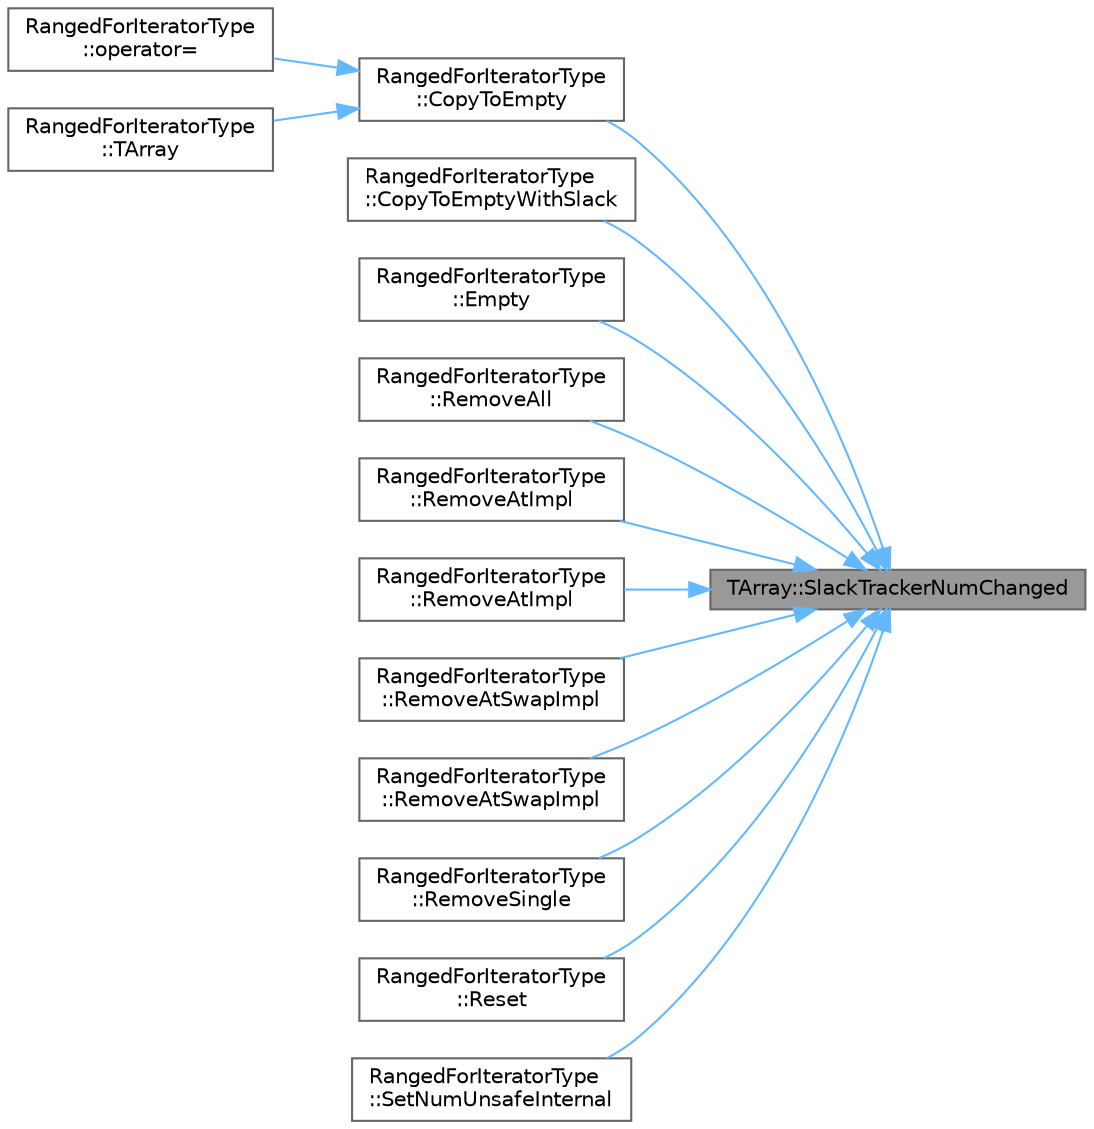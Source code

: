 digraph "TArray::SlackTrackerNumChanged"
{
 // INTERACTIVE_SVG=YES
 // LATEX_PDF_SIZE
  bgcolor="transparent";
  edge [fontname=Helvetica,fontsize=10,labelfontname=Helvetica,labelfontsize=10];
  node [fontname=Helvetica,fontsize=10,shape=box,height=0.2,width=0.4];
  rankdir="RL";
  Node1 [id="Node000001",label="TArray::SlackTrackerNumChanged",height=0.2,width=0.4,color="gray40", fillcolor="grey60", style="filled", fontcolor="black",tooltip=" "];
  Node1 -> Node2 [id="edge1_Node000001_Node000002",dir="back",color="steelblue1",style="solid",tooltip=" "];
  Node2 [id="Node000002",label="RangedForIteratorType\l::CopyToEmpty",height=0.2,width=0.4,color="grey40", fillcolor="white", style="filled",URL="$d4/d52/classTArray.html#a6629a8de3a8abbd6db7be9ec04b73eac",tooltip=" "];
  Node2 -> Node3 [id="edge2_Node000002_Node000003",dir="back",color="steelblue1",style="solid",tooltip=" "];
  Node3 [id="Node000003",label="RangedForIteratorType\l::operator=",height=0.2,width=0.4,color="grey40", fillcolor="white", style="filled",URL="$d4/d52/classTArray.html#a0ea19f3559915a2314076b93ec39fea5",tooltip=" "];
  Node2 -> Node4 [id="edge3_Node000002_Node000004",dir="back",color="steelblue1",style="solid",tooltip=" "];
  Node4 [id="Node000004",label="RangedForIteratorType\l::TArray",height=0.2,width=0.4,color="grey40", fillcolor="white", style="filled",URL="$d4/d52/classTArray.html#a513e4b5e9e134758b6728bde388325de",tooltip=" "];
  Node1 -> Node5 [id="edge4_Node000001_Node000005",dir="back",color="steelblue1",style="solid",tooltip=" "];
  Node5 [id="Node000005",label="RangedForIteratorType\l::CopyToEmptyWithSlack",height=0.2,width=0.4,color="grey40", fillcolor="white", style="filled",URL="$d4/d52/classTArray.html#acb026d70b43815968d0e3e07fde96240",tooltip=" "];
  Node1 -> Node6 [id="edge5_Node000001_Node000006",dir="back",color="steelblue1",style="solid",tooltip=" "];
  Node6 [id="Node000006",label="RangedForIteratorType\l::Empty",height=0.2,width=0.4,color="grey40", fillcolor="white", style="filled",URL="$d4/d52/classTArray.html#ae4faf7d28150050064620a725e5df3c2",tooltip=" "];
  Node1 -> Node7 [id="edge6_Node000001_Node000007",dir="back",color="steelblue1",style="solid",tooltip=" "];
  Node7 [id="Node000007",label="RangedForIteratorType\l::RemoveAll",height=0.2,width=0.4,color="grey40", fillcolor="white", style="filled",URL="$d4/d52/classTArray.html#a88ecccd4a73227412a020eac5cb840dc",tooltip=" "];
  Node1 -> Node8 [id="edge7_Node000001_Node000008",dir="back",color="steelblue1",style="solid",tooltip=" "];
  Node8 [id="Node000008",label="RangedForIteratorType\l::RemoveAtImpl",height=0.2,width=0.4,color="grey40", fillcolor="white", style="filled",URL="$d4/d52/classTArray.html#a825d241f5c878cc3257125deedf95f93",tooltip=" "];
  Node1 -> Node9 [id="edge8_Node000001_Node000009",dir="back",color="steelblue1",style="solid",tooltip=" "];
  Node9 [id="Node000009",label="RangedForIteratorType\l::RemoveAtImpl",height=0.2,width=0.4,color="grey40", fillcolor="white", style="filled",URL="$d4/d52/classTArray.html#a4ad5a40e9b67f51108a169e6b5a331f6",tooltip=" "];
  Node1 -> Node10 [id="edge9_Node000001_Node000010",dir="back",color="steelblue1",style="solid",tooltip=" "];
  Node10 [id="Node000010",label="RangedForIteratorType\l::RemoveAtSwapImpl",height=0.2,width=0.4,color="grey40", fillcolor="white", style="filled",URL="$d4/d52/classTArray.html#aa1401ce9f66b60067d6ad4fb3dfcacbf",tooltip=" "];
  Node1 -> Node11 [id="edge10_Node000001_Node000011",dir="back",color="steelblue1",style="solid",tooltip=" "];
  Node11 [id="Node000011",label="RangedForIteratorType\l::RemoveAtSwapImpl",height=0.2,width=0.4,color="grey40", fillcolor="white", style="filled",URL="$d4/d52/classTArray.html#afa9a0b9b30672b7dfe134bd488d79049",tooltip=" "];
  Node1 -> Node12 [id="edge11_Node000001_Node000012",dir="back",color="steelblue1",style="solid",tooltip=" "];
  Node12 [id="Node000012",label="RangedForIteratorType\l::RemoveSingle",height=0.2,width=0.4,color="grey40", fillcolor="white", style="filled",URL="$d4/d52/classTArray.html#a97ef6956222f6adf55ca485ccc6a44f2",tooltip=" "];
  Node1 -> Node13 [id="edge12_Node000001_Node000013",dir="back",color="steelblue1",style="solid",tooltip=" "];
  Node13 [id="Node000013",label="RangedForIteratorType\l::Reset",height=0.2,width=0.4,color="grey40", fillcolor="white", style="filled",URL="$d4/d52/classTArray.html#a246ab624b720b01fd83764700aab8cf9",tooltip=" "];
  Node1 -> Node14 [id="edge13_Node000001_Node000014",dir="back",color="steelblue1",style="solid",tooltip=" "];
  Node14 [id="Node000014",label="RangedForIteratorType\l::SetNumUnsafeInternal",height=0.2,width=0.4,color="grey40", fillcolor="white", style="filled",URL="$d4/d52/classTArray.html#a26928d7af53f6b5ae45bf84e38532aa8",tooltip=" "];
}
